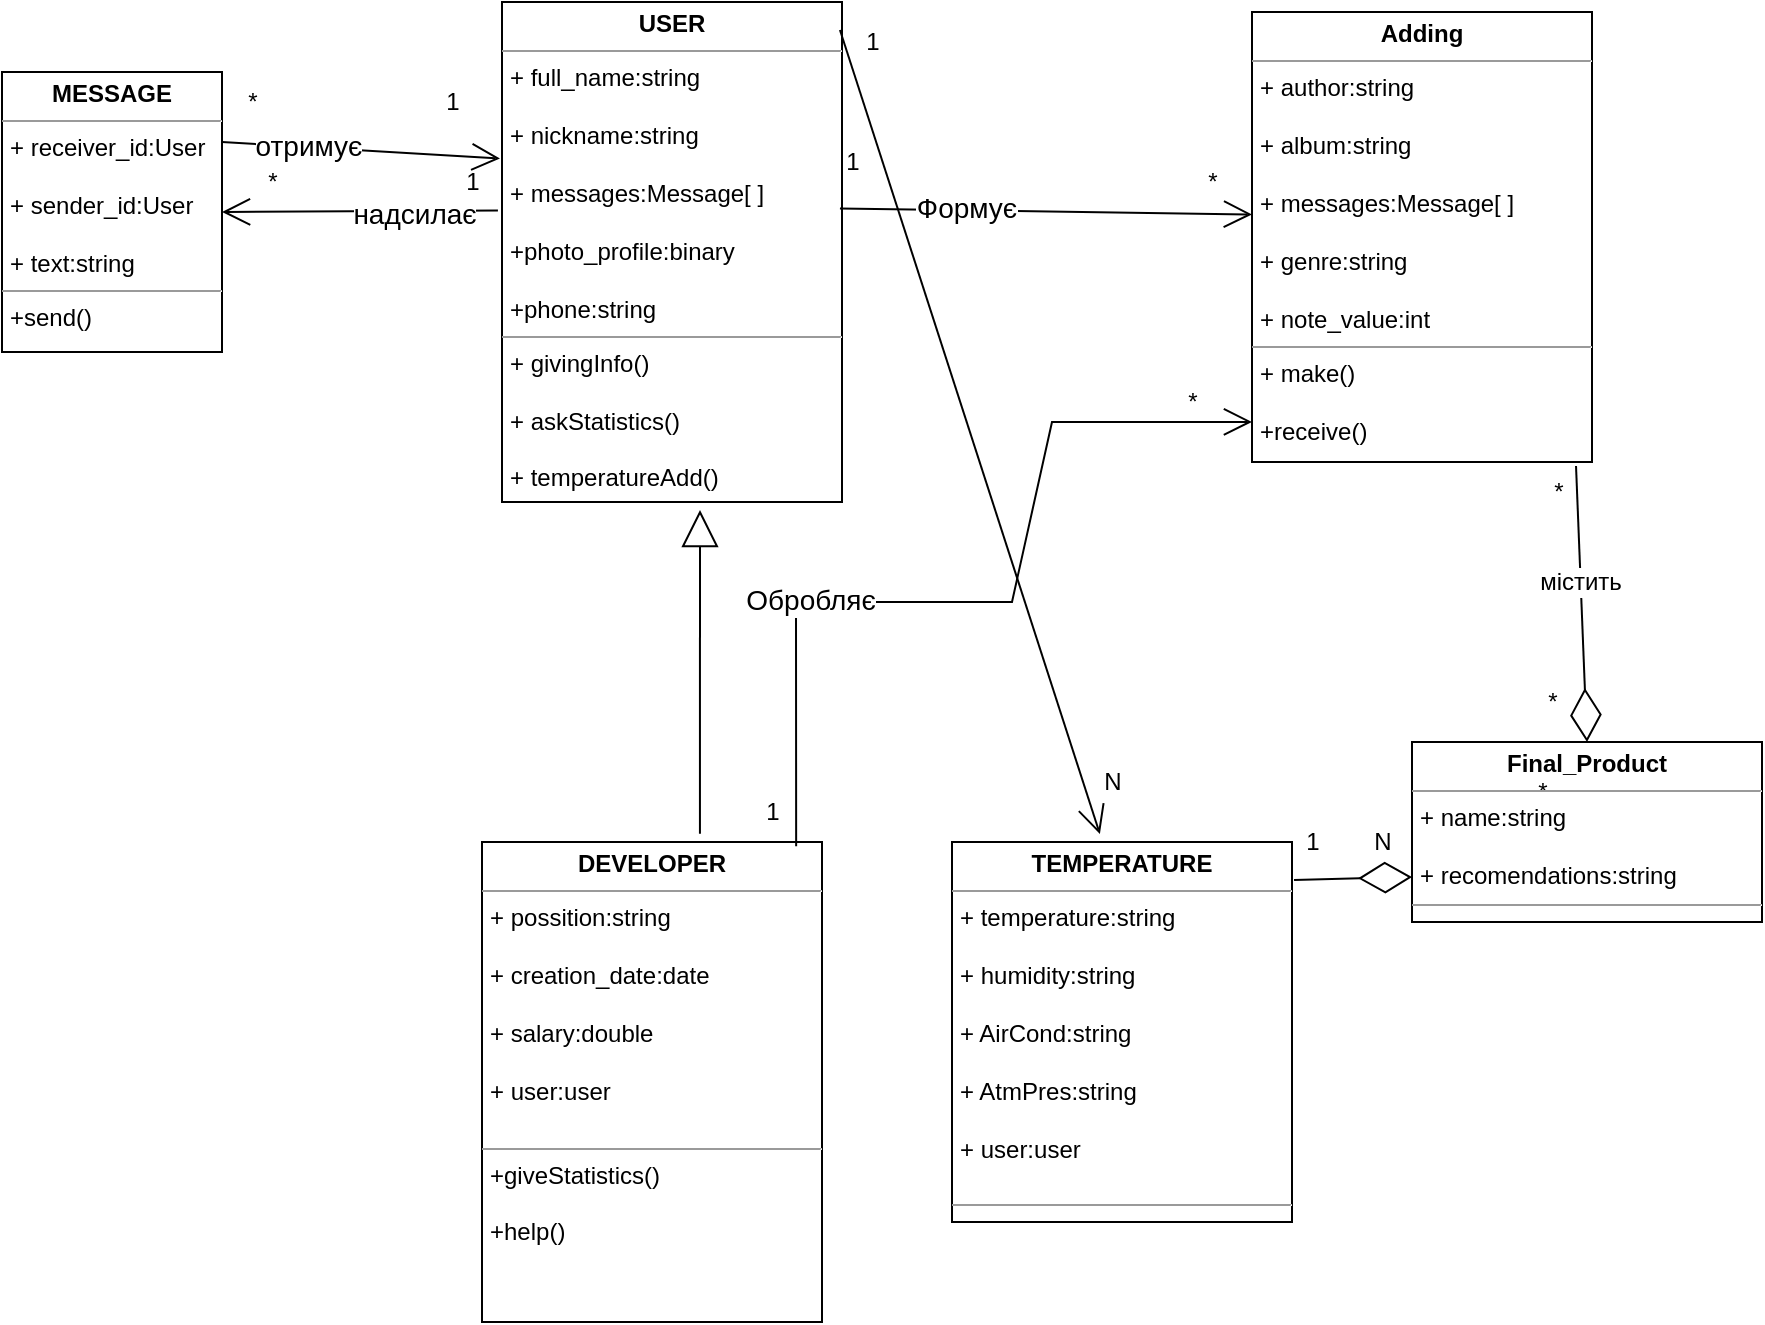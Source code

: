 <mxfile version="20.4.0" type="device"><diagram id="30TJcoxG7rv-arkbuqAq" name="Page-1"><mxGraphModel dx="4722" dy="832" grid="0" gridSize="10" guides="0" tooltips="1" connect="1" arrows="1" fold="1" page="1" pageScale="1" pageWidth="3300" pageHeight="4681" math="0" shadow="0"><root><mxCell id="0"/><mxCell id="1" parent="0"/><mxCell id="NfJ_LI1mBoeEzEWhu16N-45" value="&lt;p style=&quot;margin:0px;margin-top:4px;text-align:center;&quot;&gt;&lt;b&gt;USER&lt;/b&gt;&lt;/p&gt;&lt;hr size=&quot;1&quot;&gt;&lt;p style=&quot;margin:0px;margin-left:4px;&quot;&gt;+ full_name:string&lt;/p&gt;&lt;p style=&quot;margin:0px;margin-left:4px;&quot;&gt;&lt;br&gt;&lt;/p&gt;&lt;p style=&quot;margin:0px;margin-left:4px;&quot;&gt;+ nickname:string&lt;/p&gt;&lt;p style=&quot;margin:0px;margin-left:4px;&quot;&gt;&lt;br&gt;&lt;/p&gt;&lt;p style=&quot;margin:0px;margin-left:4px;&quot;&gt;+ messages:Message[ ]&lt;/p&gt;&lt;p style=&quot;margin:0px;margin-left:4px;&quot;&gt;&lt;br&gt;&lt;/p&gt;&lt;p style=&quot;margin:0px;margin-left:4px;&quot;&gt;+photo_profile:binary&lt;/p&gt;&lt;p style=&quot;margin:0px;margin-left:4px;&quot;&gt;&lt;br&gt;&lt;/p&gt;&lt;p style=&quot;margin:0px;margin-left:4px;&quot;&gt;+phone:string&lt;/p&gt;&lt;hr size=&quot;1&quot;&gt;&lt;p style=&quot;margin:0px;margin-left:4px;&quot;&gt;+ givingInfo()&lt;/p&gt;&lt;p style=&quot;margin:0px;margin-left:4px;&quot;&gt;&lt;br&gt;&lt;/p&gt;&lt;p style=&quot;margin:0px;margin-left:4px;&quot;&gt;+ askStatistics()&lt;/p&gt;&lt;p style=&quot;margin:0px;margin-left:4px;&quot;&gt;&lt;br&gt;&lt;/p&gt;&lt;p style=&quot;margin:0px;margin-left:4px;&quot;&gt;+ temperatureAdd()&lt;/p&gt;" style="verticalAlign=top;align=left;overflow=fill;fontSize=12;fontFamily=Helvetica;html=1;fontColor=default;fillColor=none;gradientColor=none;" vertex="1" parent="1"><mxGeometry x="165" y="390" width="170" height="250" as="geometry"/></mxCell><mxCell id="NfJ_LI1mBoeEzEWhu16N-46" value="&lt;p style=&quot;margin:0px;margin-top:4px;text-align:center;&quot;&gt;&lt;b&gt;DEVELOPER&lt;/b&gt;&lt;/p&gt;&lt;hr size=&quot;1&quot;&gt;&lt;p style=&quot;margin:0px;margin-left:4px;&quot;&gt;+ possition:string&lt;/p&gt;&lt;p style=&quot;margin:0px;margin-left:4px;&quot;&gt;&lt;br&gt;&lt;/p&gt;&lt;p style=&quot;margin:0px;margin-left:4px;&quot;&gt;+ creation_date:date&lt;/p&gt;&lt;p style=&quot;margin:0px;margin-left:4px;&quot;&gt;&lt;br&gt;&lt;/p&gt;&lt;p style=&quot;margin:0px;margin-left:4px;&quot;&gt;+ salary:double&lt;/p&gt;&lt;p style=&quot;margin:0px;margin-left:4px;&quot;&gt;&lt;br&gt;&lt;/p&gt;&lt;p style=&quot;margin:0px;margin-left:4px;&quot;&gt;+ user:user&lt;/p&gt;&lt;p style=&quot;margin:0px;margin-left:4px;&quot;&gt;&lt;br&gt;&lt;/p&gt;&lt;hr size=&quot;1&quot;&gt;&lt;p style=&quot;margin:0px;margin-left:4px;&quot;&gt;&lt;span style=&quot;background-color: initial;&quot;&gt;+giveStatistics()&lt;/span&gt;&lt;br&gt;&lt;/p&gt;&lt;p style=&quot;margin:0px;margin-left:4px;&quot;&gt;&lt;br&gt;&lt;/p&gt;&lt;p style=&quot;margin:0px;margin-left:4px;&quot;&gt;+help()&lt;/p&gt;&lt;p style=&quot;margin:0px;margin-left:4px;&quot;&gt;&lt;br&gt;&lt;/p&gt;" style="verticalAlign=top;align=left;overflow=fill;fontSize=12;fontFamily=Helvetica;html=1;fontColor=default;fillColor=none;gradientColor=none;" vertex="1" parent="1"><mxGeometry x="155" y="810" width="170" height="240" as="geometry"/></mxCell><mxCell id="NfJ_LI1mBoeEzEWhu16N-47" value="" style="endArrow=block;endSize=16;endFill=0;html=1;rounded=0;fontSize=14;exitX=0.641;exitY=-0.017;exitDx=0;exitDy=0;exitPerimeter=0;" edge="1" parent="1" source="NfJ_LI1mBoeEzEWhu16N-46"><mxGeometry width="160" relative="1" as="geometry"><mxPoint x="254" y="779" as="sourcePoint"/><mxPoint x="264" y="644" as="targetPoint"/><Array as="points"/></mxGeometry></mxCell><mxCell id="NfJ_LI1mBoeEzEWhu16N-48" value="&lt;p style=&quot;margin:0px;margin-top:4px;text-align:center;&quot;&gt;&lt;b&gt;MESSAGE&lt;/b&gt;&lt;/p&gt;&lt;hr size=&quot;1&quot;&gt;&lt;p style=&quot;margin:0px;margin-left:4px;&quot;&gt;+ receiver_id:User&lt;/p&gt;&lt;p style=&quot;margin:0px;margin-left:4px;&quot;&gt;&lt;br&gt;&lt;/p&gt;&lt;p style=&quot;margin:0px;margin-left:4px;&quot;&gt;+ sender_id:User&lt;/p&gt;&lt;p style=&quot;margin:0px;margin-left:4px;&quot;&gt;&lt;br&gt;&lt;/p&gt;&lt;p style=&quot;margin:0px;margin-left:4px;&quot;&gt;+ text:string&lt;/p&gt;&lt;hr size=&quot;1&quot;&gt;&lt;p style=&quot;margin:0px;margin-left:4px;&quot;&gt;+send()&lt;/p&gt;" style="verticalAlign=top;align=left;overflow=fill;fontSize=12;fontFamily=Helvetica;html=1;fontColor=default;fillColor=none;gradientColor=none;" vertex="1" parent="1"><mxGeometry x="-85" y="425" width="110" height="140" as="geometry"/></mxCell><mxCell id="NfJ_LI1mBoeEzEWhu16N-49" value="" style="endArrow=open;endFill=1;endSize=12;html=1;rounded=0;fontSize=14;entryX=1;entryY=0.5;entryDx=0;entryDy=0;exitX=-0.012;exitY=0.417;exitDx=0;exitDy=0;exitPerimeter=0;" edge="1" parent="1" source="NfJ_LI1mBoeEzEWhu16N-45" target="NfJ_LI1mBoeEzEWhu16N-48"><mxGeometry width="160" relative="1" as="geometry"><mxPoint x="100" y="510" as="sourcePoint"/><mxPoint x="159.995" y="488.504" as="targetPoint"/></mxGeometry></mxCell><mxCell id="NfJ_LI1mBoeEzEWhu16N-50" value="надсилає" style="edgeLabel;html=1;align=center;verticalAlign=middle;resizable=0;points=[];fontSize=14;" vertex="1" connectable="0" parent="NfJ_LI1mBoeEzEWhu16N-49"><mxGeometry x="-0.388" y="1" relative="1" as="geometry"><mxPoint as="offset"/></mxGeometry></mxCell><mxCell id="NfJ_LI1mBoeEzEWhu16N-51" value="" style="endArrow=open;endFill=1;endSize=12;html=1;rounded=0;fontSize=14;exitX=1;exitY=0.25;exitDx=0;exitDy=0;entryX=-0.006;entryY=0.313;entryDx=0;entryDy=0;entryPerimeter=0;" edge="1" parent="1" source="NfJ_LI1mBoeEzEWhu16N-48" target="NfJ_LI1mBoeEzEWhu16N-45"><mxGeometry width="160" relative="1" as="geometry"><mxPoint x="239.96" y="236.994" as="sourcePoint"/><mxPoint x="333.485" y="233.994" as="targetPoint"/></mxGeometry></mxCell><mxCell id="NfJ_LI1mBoeEzEWhu16N-52" value="отримує" style="edgeLabel;html=1;align=center;verticalAlign=middle;resizable=0;points=[];fontSize=14;" vertex="1" connectable="0" parent="NfJ_LI1mBoeEzEWhu16N-51"><mxGeometry x="-0.388" y="1" relative="1" as="geometry"><mxPoint as="offset"/></mxGeometry></mxCell><mxCell id="NfJ_LI1mBoeEzEWhu16N-53" value="*" style="text;html=1;align=center;verticalAlign=middle;resizable=0;points=[];autosize=1;strokeColor=none;fillColor=none;fontSize=12;fontFamily=Helvetica;fontColor=default;" vertex="1" parent="1"><mxGeometry x="35" y="465" width="30" height="30" as="geometry"/></mxCell><mxCell id="NfJ_LI1mBoeEzEWhu16N-54" value="1" style="text;html=1;align=center;verticalAlign=middle;resizable=0;points=[];autosize=1;strokeColor=none;fillColor=none;fontSize=12;fontFamily=Helvetica;fontColor=default;" vertex="1" parent="1"><mxGeometry x="135" y="465" width="30" height="30" as="geometry"/></mxCell><mxCell id="NfJ_LI1mBoeEzEWhu16N-55" value="1" style="text;html=1;align=center;verticalAlign=middle;resizable=0;points=[];autosize=1;strokeColor=none;fillColor=none;fontSize=12;fontFamily=Helvetica;fontColor=default;" vertex="1" parent="1"><mxGeometry x="125" y="425" width="30" height="30" as="geometry"/></mxCell><mxCell id="NfJ_LI1mBoeEzEWhu16N-56" value="*" style="text;html=1;align=center;verticalAlign=middle;resizable=0;points=[];autosize=1;strokeColor=none;fillColor=none;fontSize=12;fontFamily=Helvetica;fontColor=default;" vertex="1" parent="1"><mxGeometry x="25" y="425" width="30" height="30" as="geometry"/></mxCell><mxCell id="NfJ_LI1mBoeEzEWhu16N-57" value="&lt;p style=&quot;margin:0px;margin-top:4px;text-align:center;&quot;&gt;&lt;b&gt;Adding&lt;/b&gt;&lt;/p&gt;&lt;hr size=&quot;1&quot;&gt;&lt;p style=&quot;margin:0px;margin-left:4px;&quot;&gt;+ author:string&lt;/p&gt;&lt;p style=&quot;margin:0px;margin-left:4px;&quot;&gt;&lt;br&gt;&lt;/p&gt;&lt;p style=&quot;margin:0px;margin-left:4px;&quot;&gt;+ album:string&lt;/p&gt;&lt;p style=&quot;margin:0px;margin-left:4px;&quot;&gt;&lt;br&gt;&lt;/p&gt;&lt;p style=&quot;margin:0px;margin-left:4px;&quot;&gt;+ messages:Message[ ]&lt;/p&gt;&lt;p style=&quot;margin:0px;margin-left:4px;&quot;&gt;&lt;br&gt;&lt;/p&gt;&lt;p style=&quot;margin:0px;margin-left:4px;&quot;&gt;+ genre:string&lt;/p&gt;&lt;p style=&quot;margin:0px;margin-left:4px;&quot;&gt;&lt;br&gt;&lt;/p&gt;&lt;p style=&quot;margin:0px;margin-left:4px;&quot;&gt;+ note_value:int&lt;/p&gt;&lt;hr size=&quot;1&quot;&gt;&lt;p style=&quot;margin:0px;margin-left:4px;&quot;&gt;+ make()&lt;/p&gt;&lt;p style=&quot;margin:0px;margin-left:4px;&quot;&gt;&lt;br&gt;&lt;/p&gt;&lt;p style=&quot;margin:0px;margin-left:4px;&quot;&gt;+receive()&lt;/p&gt;&lt;p style=&quot;margin:0px;margin-left:4px;&quot;&gt;&lt;br&gt;&lt;/p&gt;&lt;p style=&quot;margin:0px;margin-left:4px;&quot;&gt;&lt;br&gt;&lt;/p&gt;" style="verticalAlign=top;align=left;overflow=fill;fontSize=12;fontFamily=Helvetica;html=1;fontColor=default;fillColor=none;gradientColor=none;" vertex="1" parent="1"><mxGeometry x="540" y="395" width="170" height="225" as="geometry"/></mxCell><mxCell id="NfJ_LI1mBoeEzEWhu16N-58" value="" style="endArrow=open;endFill=1;endSize=12;html=1;rounded=0;fontSize=14;exitX=0.994;exitY=0.413;exitDx=0;exitDy=0;entryX=0;entryY=0.45;entryDx=0;entryDy=0;entryPerimeter=0;exitPerimeter=0;" edge="1" parent="1" source="NfJ_LI1mBoeEzEWhu16N-45" target="NfJ_LI1mBoeEzEWhu16N-57"><mxGeometry width="160" relative="1" as="geometry"><mxPoint x="307.235" y="519.994" as="sourcePoint"/><mxPoint x="710" y="510" as="targetPoint"/></mxGeometry></mxCell><mxCell id="NfJ_LI1mBoeEzEWhu16N-59" value="Формує" style="edgeLabel;html=1;align=center;verticalAlign=middle;resizable=0;points=[];fontSize=14;" vertex="1" connectable="0" parent="NfJ_LI1mBoeEzEWhu16N-58"><mxGeometry x="-0.388" y="1" relative="1" as="geometry"><mxPoint as="offset"/></mxGeometry></mxCell><mxCell id="NfJ_LI1mBoeEzEWhu16N-60" value="*" style="text;html=1;align=center;verticalAlign=middle;resizable=0;points=[];autosize=1;strokeColor=none;fillColor=none;fontSize=12;fontFamily=Helvetica;fontColor=default;" vertex="1" parent="1"><mxGeometry x="505" y="465" width="30" height="30" as="geometry"/></mxCell><mxCell id="NfJ_LI1mBoeEzEWhu16N-61" value="1" style="text;html=1;align=center;verticalAlign=middle;resizable=0;points=[];autosize=1;strokeColor=none;fillColor=none;fontSize=12;fontFamily=Helvetica;fontColor=default;" vertex="1" parent="1"><mxGeometry x="325" y="455" width="30" height="30" as="geometry"/></mxCell><mxCell id="NfJ_LI1mBoeEzEWhu16N-62" value="" style="endArrow=diamondThin;endFill=0;endSize=24;html=1;rounded=0;exitX=0.953;exitY=1.009;exitDx=0;exitDy=0;entryX=0.5;entryY=0;entryDx=0;entryDy=0;exitPerimeter=0;" edge="1" parent="1" source="NfJ_LI1mBoeEzEWhu16N-57" target="NfJ_LI1mBoeEzEWhu16N-73"><mxGeometry width="160" relative="1" as="geometry"><mxPoint x="624.5" y="640" as="sourcePoint"/><mxPoint x="624.5" y="750" as="targetPoint"/></mxGeometry></mxCell><mxCell id="NfJ_LI1mBoeEzEWhu16N-65" value="містить" style="edgeLabel;html=1;align=center;verticalAlign=middle;resizable=0;points=[];fontSize=12;fontFamily=Helvetica;fontColor=default;" vertex="1" connectable="0" parent="NfJ_LI1mBoeEzEWhu16N-62"><mxGeometry x="-0.168" y="-1" relative="1" as="geometry"><mxPoint as="offset"/></mxGeometry></mxCell><mxCell id="NfJ_LI1mBoeEzEWhu16N-64" value="*" style="text;html=1;align=center;verticalAlign=middle;resizable=0;points=[];autosize=1;strokeColor=none;fillColor=none;fontSize=12;fontFamily=Helvetica;fontColor=default;" vertex="1" parent="1"><mxGeometry x="670" y="770" width="30" height="30" as="geometry"/></mxCell><mxCell id="NfJ_LI1mBoeEzEWhu16N-66" value="" style="endArrow=open;endFill=1;endSize=12;html=1;rounded=0;fontSize=14;exitX=0.924;exitY=0.009;exitDx=0;exitDy=0;exitPerimeter=0;entryX=0;entryY=0.911;entryDx=0;entryDy=0;entryPerimeter=0;" edge="1" parent="1" source="NfJ_LI1mBoeEzEWhu16N-46" target="NfJ_LI1mBoeEzEWhu16N-57"><mxGeometry width="160" relative="1" as="geometry"><mxPoint x="319" y="710.004" as="sourcePoint"/><mxPoint x="510" y="580" as="targetPoint"/><Array as="points"><mxPoint x="312" y="690"/><mxPoint x="420" y="690"/><mxPoint x="440" y="600"/></Array></mxGeometry></mxCell><mxCell id="NfJ_LI1mBoeEzEWhu16N-67" value="Обробляє" style="edgeLabel;html=1;align=center;verticalAlign=middle;resizable=0;points=[];fontSize=14;" vertex="1" connectable="0" parent="NfJ_LI1mBoeEzEWhu16N-66"><mxGeometry x="-0.388" y="1" relative="1" as="geometry"><mxPoint as="offset"/></mxGeometry></mxCell><mxCell id="NfJ_LI1mBoeEzEWhu16N-70" value="*" style="text;html=1;align=center;verticalAlign=middle;resizable=0;points=[];autosize=1;strokeColor=none;fillColor=none;fontSize=12;fontFamily=Helvetica;fontColor=default;" vertex="1" parent="1"><mxGeometry x="677.5" y="620" width="30" height="30" as="geometry"/></mxCell><mxCell id="NfJ_LI1mBoeEzEWhu16N-71" value="1" style="text;html=1;align=center;verticalAlign=middle;resizable=0;points=[];autosize=1;strokeColor=none;fillColor=none;fontSize=12;fontFamily=Helvetica;fontColor=default;" vertex="1" parent="1"><mxGeometry x="285" y="780" width="30" height="30" as="geometry"/></mxCell><mxCell id="NfJ_LI1mBoeEzEWhu16N-72" value="*" style="text;html=1;align=center;verticalAlign=middle;resizable=0;points=[];autosize=1;strokeColor=none;fillColor=none;fontSize=12;fontFamily=Helvetica;fontColor=default;" vertex="1" parent="1"><mxGeometry x="495" y="575" width="30" height="30" as="geometry"/></mxCell><mxCell id="NfJ_LI1mBoeEzEWhu16N-73" value="&lt;p style=&quot;margin:0px;margin-top:4px;text-align:center;&quot;&gt;&lt;b&gt;Final_Product&lt;/b&gt;&lt;/p&gt;&lt;hr size=&quot;1&quot;&gt;&lt;p style=&quot;margin:0px;margin-left:4px;&quot;&gt;+ name:string&lt;/p&gt;&lt;p style=&quot;margin:0px;margin-left:4px;&quot;&gt;&lt;br&gt;&lt;/p&gt;&lt;p style=&quot;margin:0px;margin-left:4px;&quot;&gt;+ recomendations:string&lt;/p&gt;&lt;hr size=&quot;1&quot;&gt;&lt;p style=&quot;margin:0px;margin-left:4px;&quot;&gt;&lt;br&gt;&lt;/p&gt;&lt;p style=&quot;margin:0px;margin-left:4px;&quot;&gt;&lt;br&gt;&lt;/p&gt;&lt;p style=&quot;margin:0px;margin-left:4px;&quot;&gt;&lt;br&gt;&lt;/p&gt;" style="verticalAlign=top;align=left;overflow=fill;fontSize=12;fontFamily=Helvetica;html=1;fontColor=default;fillColor=none;gradientColor=none;" vertex="1" parent="1"><mxGeometry x="620" y="760" width="175" height="90" as="geometry"/></mxCell><mxCell id="NfJ_LI1mBoeEzEWhu16N-74" value="&lt;p style=&quot;margin:0px;margin-top:4px;text-align:center;&quot;&gt;&lt;b&gt;TEMPERATURE&lt;/b&gt;&lt;/p&gt;&lt;hr size=&quot;1&quot;&gt;&lt;p style=&quot;margin:0px;margin-left:4px;&quot;&gt;+ temperature:string&lt;/p&gt;&lt;p style=&quot;margin:0px;margin-left:4px;&quot;&gt;&lt;br&gt;&lt;/p&gt;&lt;p style=&quot;margin:0px;margin-left:4px;&quot;&gt;+ humidity:string&lt;/p&gt;&lt;p style=&quot;margin:0px;margin-left:4px;&quot;&gt;&lt;br&gt;&lt;/p&gt;&lt;p style=&quot;margin:0px;margin-left:4px;&quot;&gt;+ AirCond:string&lt;/p&gt;&lt;p style=&quot;margin:0px;margin-left:4px;&quot;&gt;&lt;br&gt;&lt;/p&gt;&lt;p style=&quot;margin:0px;margin-left:4px;&quot;&gt;+ AtmPres:string&lt;/p&gt;&lt;p style=&quot;margin:0px;margin-left:4px;&quot;&gt;&lt;br&gt;&lt;/p&gt;&lt;p style=&quot;margin:0px;margin-left:4px;&quot;&gt;+ user:user&lt;/p&gt;&lt;p style=&quot;margin:0px;margin-left:4px;&quot;&gt;&lt;br&gt;&lt;/p&gt;&lt;hr size=&quot;1&quot;&gt;&lt;p style=&quot;margin:0px;margin-left:4px;&quot;&gt;&lt;br&gt;&lt;/p&gt;" style="verticalAlign=top;align=left;overflow=fill;fontSize=12;fontFamily=Helvetica;html=1;fontColor=default;fillColor=none;gradientColor=none;" vertex="1" parent="1"><mxGeometry x="390" y="810" width="170" height="190" as="geometry"/></mxCell><mxCell id="NfJ_LI1mBoeEzEWhu16N-75" value="" style="endArrow=diamondThin;endFill=0;endSize=24;html=1;rounded=0;entryX=0;entryY=0.75;entryDx=0;entryDy=0;exitX=1.006;exitY=0.1;exitDx=0;exitDy=0;exitPerimeter=0;" edge="1" parent="1" source="NfJ_LI1mBoeEzEWhu16N-74" target="NfJ_LI1mBoeEzEWhu16N-73"><mxGeometry width="160" relative="1" as="geometry"><mxPoint x="580" y="840" as="sourcePoint"/><mxPoint x="718.95" y="808.38" as="targetPoint"/></mxGeometry></mxCell><mxCell id="NfJ_LI1mBoeEzEWhu16N-77" value="1" style="text;html=1;align=center;verticalAlign=middle;resizable=0;points=[];autosize=1;strokeColor=none;fillColor=none;fontSize=12;fontFamily=Helvetica;fontColor=default;" vertex="1" parent="1"><mxGeometry x="555" y="795" width="30" height="30" as="geometry"/></mxCell><mxCell id="NfJ_LI1mBoeEzEWhu16N-78" value="N" style="text;html=1;align=center;verticalAlign=middle;resizable=0;points=[];autosize=1;strokeColor=none;fillColor=none;fontSize=12;fontFamily=Helvetica;fontColor=default;" vertex="1" parent="1"><mxGeometry x="590" y="795" width="30" height="30" as="geometry"/></mxCell><mxCell id="NfJ_LI1mBoeEzEWhu16N-79" value="*" style="text;html=1;align=center;verticalAlign=middle;resizable=0;points=[];autosize=1;strokeColor=none;fillColor=none;fontSize=12;fontFamily=Helvetica;fontColor=default;" vertex="1" parent="1"><mxGeometry x="675" y="725" width="30" height="30" as="geometry"/></mxCell><mxCell id="NfJ_LI1mBoeEzEWhu16N-80" value="" style="endArrow=open;endFill=1;endSize=12;html=1;rounded=0;fontSize=14;exitX=0.994;exitY=0.056;exitDx=0;exitDy=0;entryX=0.435;entryY=-0.021;entryDx=0;entryDy=0;entryPerimeter=0;exitPerimeter=0;" edge="1" parent="1" source="NfJ_LI1mBoeEzEWhu16N-45" target="NfJ_LI1mBoeEzEWhu16N-74"><mxGeometry width="160" relative="1" as="geometry"><mxPoint x="430" y="370" as="sourcePoint"/><mxPoint x="636.02" y="373" as="targetPoint"/></mxGeometry></mxCell><mxCell id="NfJ_LI1mBoeEzEWhu16N-82" value="N" style="text;html=1;align=center;verticalAlign=middle;resizable=0;points=[];autosize=1;strokeColor=none;fillColor=none;fontSize=12;fontFamily=Helvetica;fontColor=default;" vertex="1" parent="1"><mxGeometry x="455" y="765" width="30" height="30" as="geometry"/></mxCell><mxCell id="NfJ_LI1mBoeEzEWhu16N-83" value="1" style="text;html=1;align=center;verticalAlign=middle;resizable=0;points=[];autosize=1;strokeColor=none;fillColor=none;fontSize=12;fontFamily=Helvetica;fontColor=default;" vertex="1" parent="1"><mxGeometry x="335" y="395" width="30" height="30" as="geometry"/></mxCell></root></mxGraphModel></diagram></mxfile>